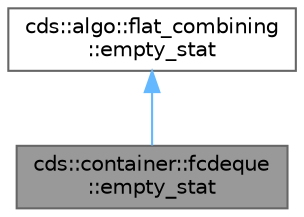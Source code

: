 digraph "cds::container::fcdeque::empty_stat"
{
 // LATEX_PDF_SIZE
  bgcolor="transparent";
  edge [fontname=Helvetica,fontsize=10,labelfontname=Helvetica,labelfontsize=10];
  node [fontname=Helvetica,fontsize=10,shape=box,height=0.2,width=0.4];
  Node1 [id="Node000001",label="cds::container::fcdeque\l::empty_stat",height=0.2,width=0.4,color="gray40", fillcolor="grey60", style="filled", fontcolor="black",tooltip="FCDeque dummy statistics, no overhead"];
  Node2 -> Node1 [id="edge1_Node000001_Node000002",dir="back",color="steelblue1",style="solid",tooltip=" "];
  Node2 [id="Node000002",label="cds::algo::flat_combining\l::empty_stat",height=0.2,width=0.4,color="gray40", fillcolor="white", style="filled",URL="$structcds_1_1algo_1_1flat__combining_1_1empty__stat.html",tooltip="Flat combining dummy internal statistics"];
}
